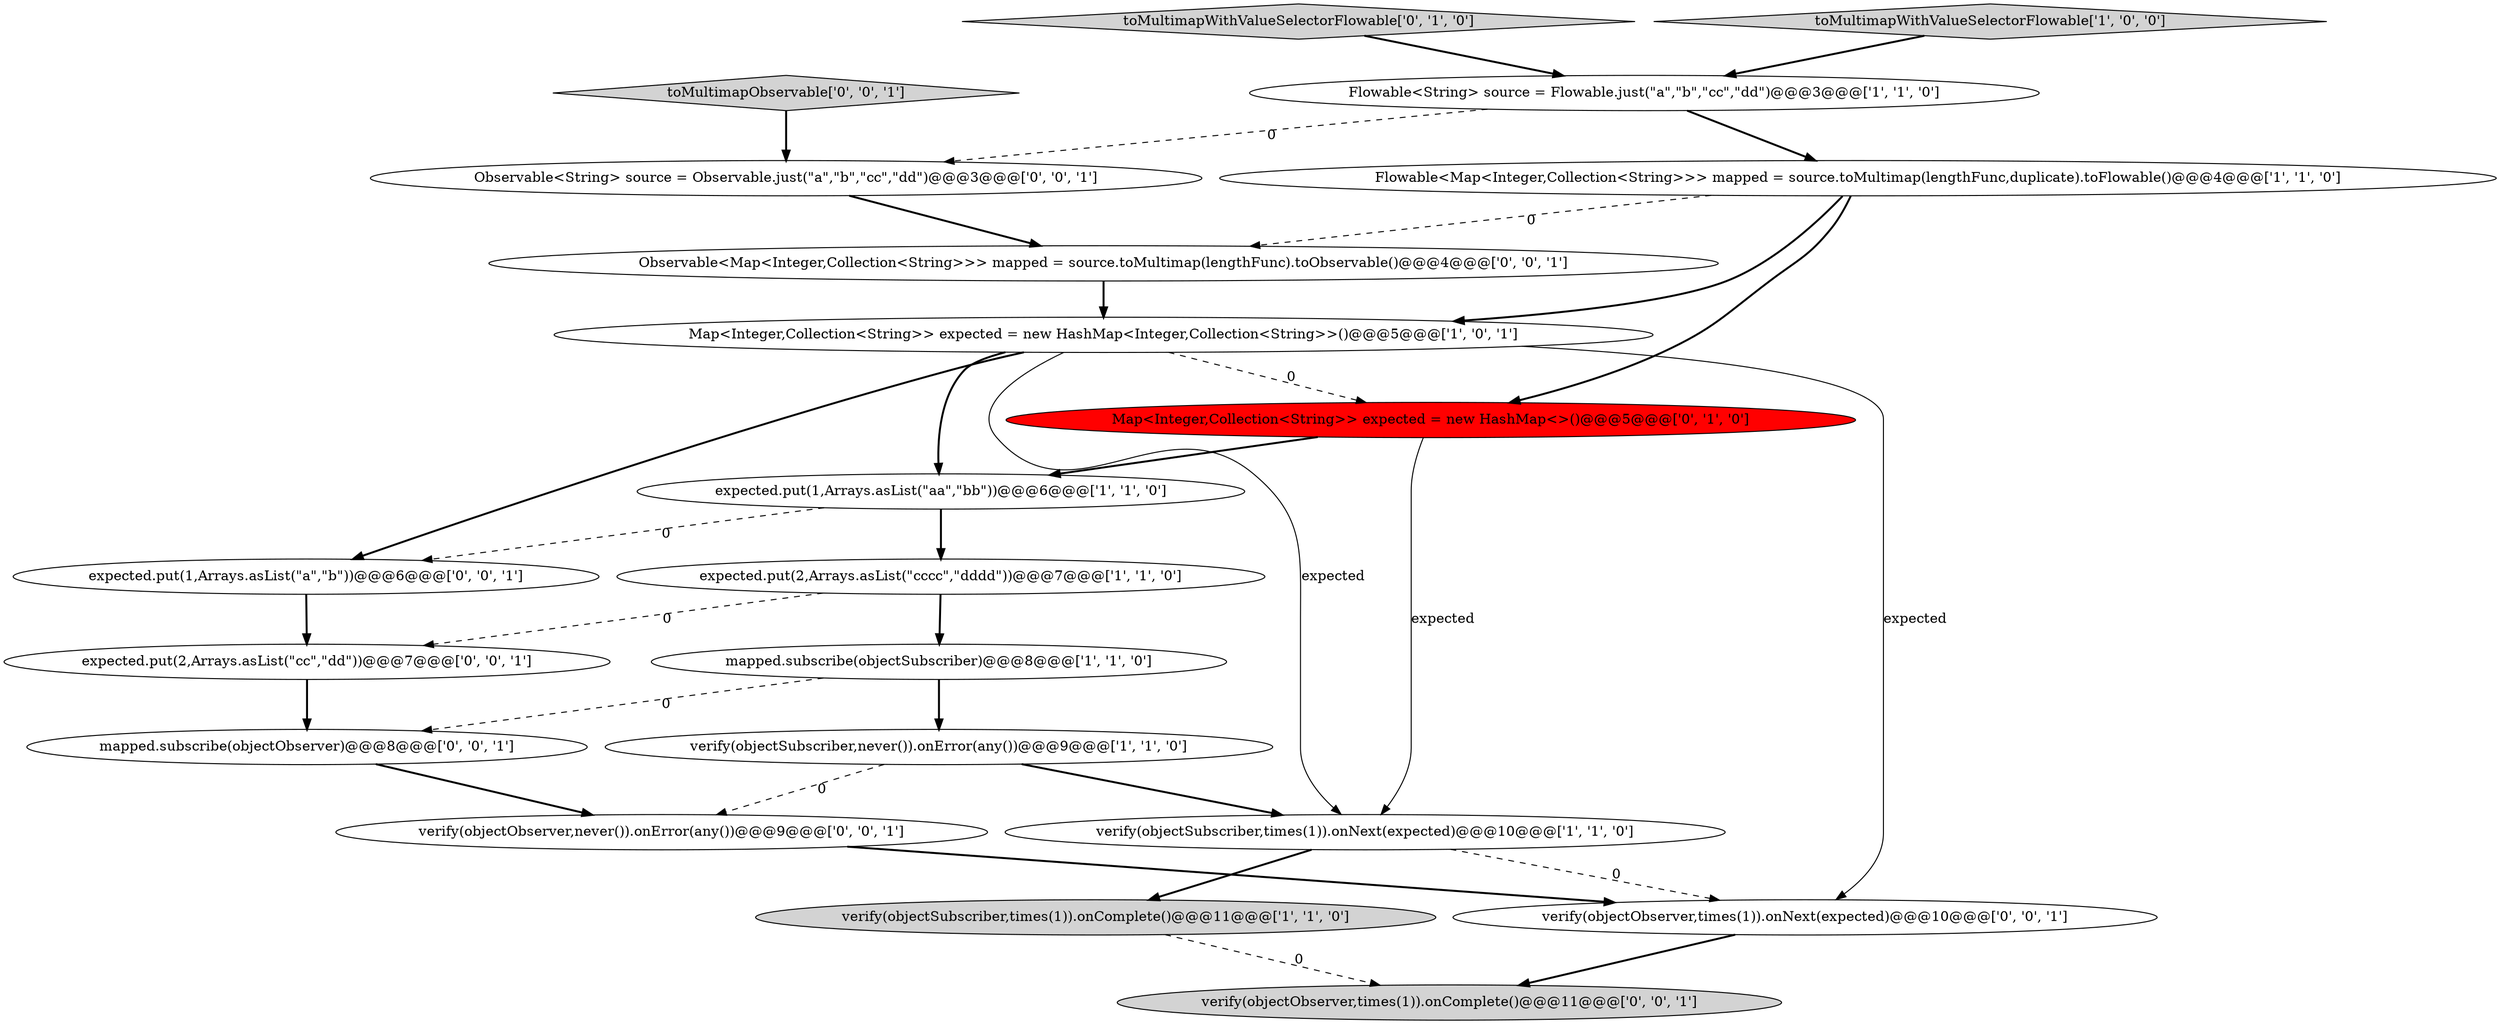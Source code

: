 digraph {
8 [style = filled, label = "verify(objectSubscriber,times(1)).onComplete()@@@11@@@['1', '1', '0']", fillcolor = lightgray, shape = ellipse image = "AAA0AAABBB1BBB"];
6 [style = filled, label = "mapped.subscribe(objectSubscriber)@@@8@@@['1', '1', '0']", fillcolor = white, shape = ellipse image = "AAA0AAABBB1BBB"];
17 [style = filled, label = "expected.put(1,Arrays.asList(\"a\",\"b\"))@@@6@@@['0', '0', '1']", fillcolor = white, shape = ellipse image = "AAA0AAABBB3BBB"];
13 [style = filled, label = "Observable<Map<Integer,Collection<String>>> mapped = source.toMultimap(lengthFunc).toObservable()@@@4@@@['0', '0', '1']", fillcolor = white, shape = ellipse image = "AAA0AAABBB3BBB"];
3 [style = filled, label = "expected.put(2,Arrays.asList(\"cccc\",\"dddd\"))@@@7@@@['1', '1', '0']", fillcolor = white, shape = ellipse image = "AAA0AAABBB1BBB"];
20 [style = filled, label = "verify(objectObserver,never()).onError(any())@@@9@@@['0', '0', '1']", fillcolor = white, shape = ellipse image = "AAA0AAABBB3BBB"];
11 [style = filled, label = "toMultimapWithValueSelectorFlowable['0', '1', '0']", fillcolor = lightgray, shape = diamond image = "AAA0AAABBB2BBB"];
2 [style = filled, label = "expected.put(1,Arrays.asList(\"aa\",\"bb\"))@@@6@@@['1', '1', '0']", fillcolor = white, shape = ellipse image = "AAA0AAABBB1BBB"];
5 [style = filled, label = "toMultimapWithValueSelectorFlowable['1', '0', '0']", fillcolor = lightgray, shape = diamond image = "AAA0AAABBB1BBB"];
18 [style = filled, label = "Observable<String> source = Observable.just(\"a\",\"b\",\"cc\",\"dd\")@@@3@@@['0', '0', '1']", fillcolor = white, shape = ellipse image = "AAA0AAABBB3BBB"];
10 [style = filled, label = "Map<Integer,Collection<String>> expected = new HashMap<>()@@@5@@@['0', '1', '0']", fillcolor = red, shape = ellipse image = "AAA1AAABBB2BBB"];
7 [style = filled, label = "verify(objectSubscriber,never()).onError(any())@@@9@@@['1', '1', '0']", fillcolor = white, shape = ellipse image = "AAA0AAABBB1BBB"];
14 [style = filled, label = "mapped.subscribe(objectObserver)@@@8@@@['0', '0', '1']", fillcolor = white, shape = ellipse image = "AAA0AAABBB3BBB"];
12 [style = filled, label = "toMultimapObservable['0', '0', '1']", fillcolor = lightgray, shape = diamond image = "AAA0AAABBB3BBB"];
15 [style = filled, label = "verify(objectObserver,times(1)).onNext(expected)@@@10@@@['0', '0', '1']", fillcolor = white, shape = ellipse image = "AAA0AAABBB3BBB"];
0 [style = filled, label = "Flowable<String> source = Flowable.just(\"a\",\"b\",\"cc\",\"dd\")@@@3@@@['1', '1', '0']", fillcolor = white, shape = ellipse image = "AAA0AAABBB1BBB"];
4 [style = filled, label = "verify(objectSubscriber,times(1)).onNext(expected)@@@10@@@['1', '1', '0']", fillcolor = white, shape = ellipse image = "AAA0AAABBB1BBB"];
1 [style = filled, label = "Flowable<Map<Integer,Collection<String>>> mapped = source.toMultimap(lengthFunc,duplicate).toFlowable()@@@4@@@['1', '1', '0']", fillcolor = white, shape = ellipse image = "AAA0AAABBB1BBB"];
9 [style = filled, label = "Map<Integer,Collection<String>> expected = new HashMap<Integer,Collection<String>>()@@@5@@@['1', '0', '1']", fillcolor = white, shape = ellipse image = "AAA0AAABBB1BBB"];
16 [style = filled, label = "expected.put(2,Arrays.asList(\"cc\",\"dd\"))@@@7@@@['0', '0', '1']", fillcolor = white, shape = ellipse image = "AAA0AAABBB3BBB"];
19 [style = filled, label = "verify(objectObserver,times(1)).onComplete()@@@11@@@['0', '0', '1']", fillcolor = lightgray, shape = ellipse image = "AAA0AAABBB3BBB"];
8->19 [style = dashed, label="0"];
9->10 [style = dashed, label="0"];
9->2 [style = bold, label=""];
2->3 [style = bold, label=""];
3->16 [style = dashed, label="0"];
7->20 [style = dashed, label="0"];
3->6 [style = bold, label=""];
9->17 [style = bold, label=""];
7->4 [style = bold, label=""];
6->14 [style = dashed, label="0"];
15->19 [style = bold, label=""];
2->17 [style = dashed, label="0"];
1->9 [style = bold, label=""];
1->13 [style = dashed, label="0"];
11->0 [style = bold, label=""];
5->0 [style = bold, label=""];
0->1 [style = bold, label=""];
9->15 [style = solid, label="expected"];
4->15 [style = dashed, label="0"];
10->4 [style = solid, label="expected"];
12->18 [style = bold, label=""];
9->4 [style = solid, label="expected"];
18->13 [style = bold, label=""];
0->18 [style = dashed, label="0"];
4->8 [style = bold, label=""];
16->14 [style = bold, label=""];
10->2 [style = bold, label=""];
13->9 [style = bold, label=""];
6->7 [style = bold, label=""];
1->10 [style = bold, label=""];
20->15 [style = bold, label=""];
17->16 [style = bold, label=""];
14->20 [style = bold, label=""];
}
